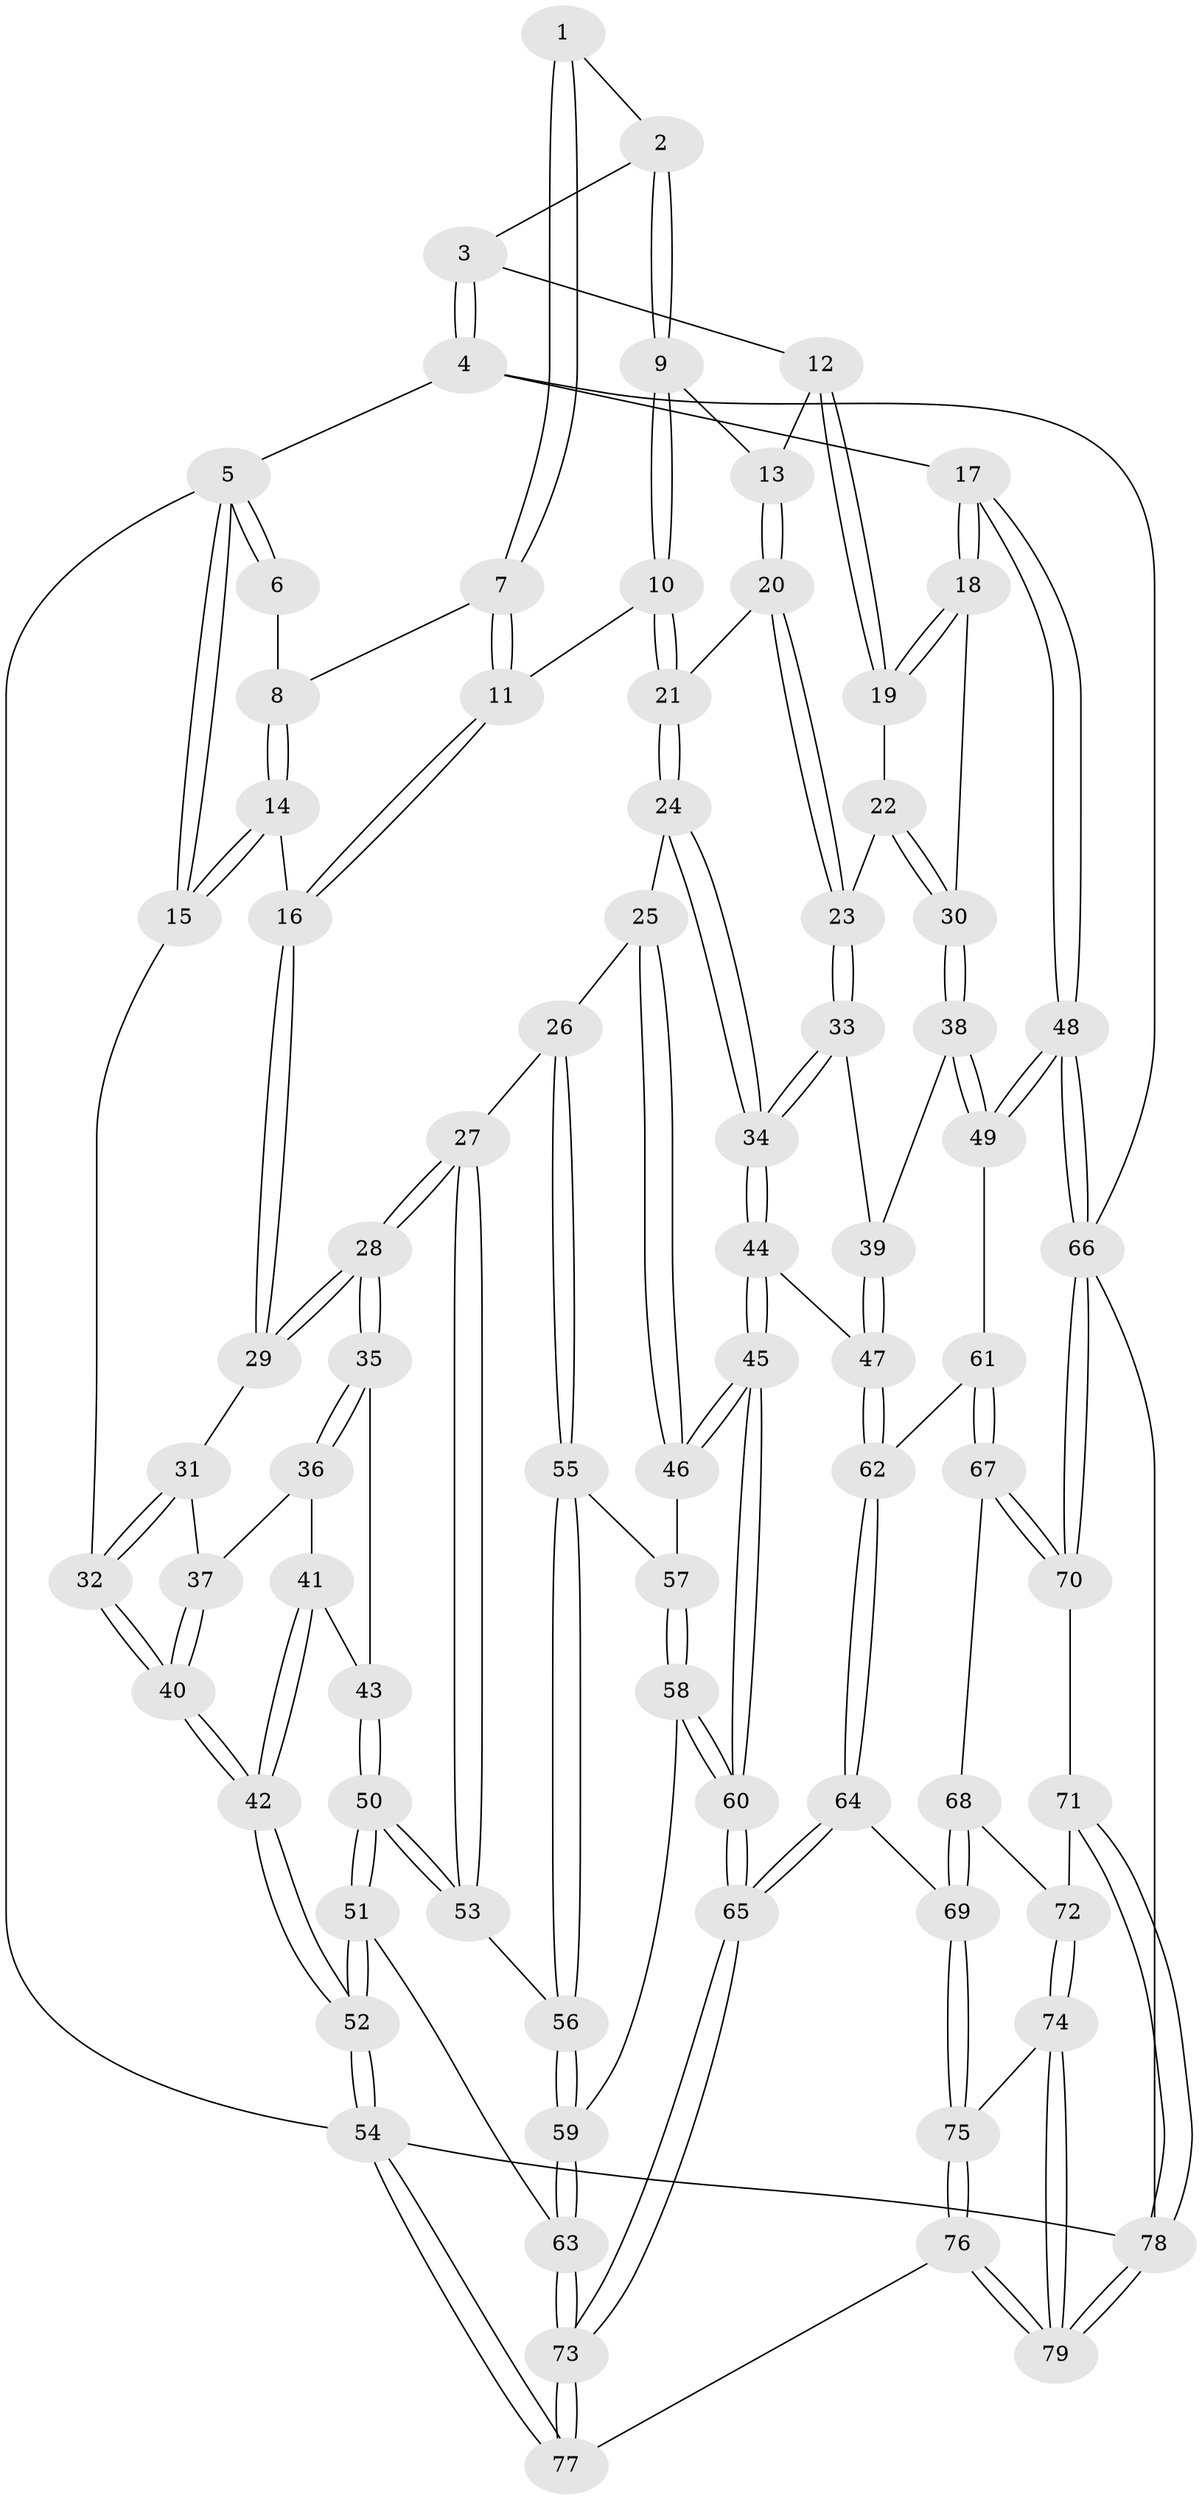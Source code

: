 // coarse degree distribution, {4: 0.6818181818181818, 5: 0.25, 6: 0.045454545454545456, 3: 0.022727272727272728}
// Generated by graph-tools (version 1.1) at 2025/42/03/06/25 10:42:33]
// undirected, 79 vertices, 194 edges
graph export_dot {
graph [start="1"]
  node [color=gray90,style=filled];
  1 [pos="+0.408387375797228+0"];
  2 [pos="+0.6226814928909266+0"];
  3 [pos="+0.7631074644689678+0"];
  4 [pos="+1+0"];
  5 [pos="+0+0"];
  6 [pos="+0.11096807827589544+0"];
  7 [pos="+0.3861107905120992+0.014345964360092714"];
  8 [pos="+0.20292286488672698+0.06800874074826282"];
  9 [pos="+0.5202854282731663+0.1085788604585209"];
  10 [pos="+0.43985768951292037+0.16091472313216754"];
  11 [pos="+0.405449851175232+0.14172533724550052"];
  12 [pos="+0.7496505387368448+0.10493273739398064"];
  13 [pos="+0.7407094334193309+0.11828965560582767"];
  14 [pos="+0.19647050460118107+0.1292387912164308"];
  15 [pos="+0+0.05482232149723642"];
  16 [pos="+0.2410129052618486+0.2053031170904103"];
  17 [pos="+1+0.13074599962894062"];
  18 [pos="+1+0.1723177053449922"];
  19 [pos="+0.9465637224017273+0.18602710662212754"];
  20 [pos="+0.7129103728763827+0.20507419260840148"];
  21 [pos="+0.47592228980391627+0.22633385495753405"];
  22 [pos="+0.8860394928040306+0.2909810592100611"];
  23 [pos="+0.7198454722349722+0.27218501210841617"];
  24 [pos="+0.47451735177932325+0.3299780088996402"];
  25 [pos="+0.4376830966450794+0.3497290944707326"];
  26 [pos="+0.28483402762853455+0.4052857112892657"];
  27 [pos="+0.2837780920575795+0.4046878630960789"];
  28 [pos="+0.24711079513272802+0.3639715092138383"];
  29 [pos="+0.22179644866113435+0.2607825351306863"];
  30 [pos="+0.9121045762895368+0.38017576159208916"];
  31 [pos="+0.15746424830106573+0.2601467490109692"];
  32 [pos="+0+0.12001352533666504"];
  33 [pos="+0.7101900222276812+0.322589223591614"];
  34 [pos="+0.5233185869931318+0.3638101135302689"];
  35 [pos="+0.17437388946497898+0.3881216398170775"];
  36 [pos="+0.04037147588987394+0.34830136219122715"];
  37 [pos="+0.0403252213460674+0.34822080808733774"];
  38 [pos="+0.8873153787446368+0.48966264632347034"];
  39 [pos="+0.7149733471471935+0.3344293552208584"];
  40 [pos="+0+0.12996808934700604"];
  41 [pos="+0.044035015412335315+0.4053325913338647"];
  42 [pos="+0+0.5528280744746012"];
  43 [pos="+0.08926096783329598+0.448576027780372"];
  44 [pos="+0.564311161262984+0.5502411107556598"];
  45 [pos="+0.53925568586742+0.5653458182646109"];
  46 [pos="+0.45575158650607905+0.5443273439432093"];
  47 [pos="+0.6182279343691761+0.5526397352976964"];
  48 [pos="+1+0.6523291313145411"];
  49 [pos="+0.9040327159103231+0.534126314326037"];
  50 [pos="+0.0601755561809125+0.5734142387263604"];
  51 [pos="+0+0.7361292534941015"];
  52 [pos="+0+0.73846054509413"];
  53 [pos="+0.11562232826298027+0.5699981263452097"];
  54 [pos="+0+1"];
  55 [pos="+0.33670141232462325+0.5334393214384868"];
  56 [pos="+0.1873975111232355+0.6044817662981097"];
  57 [pos="+0.33757623389538316+0.5343798234865564"];
  58 [pos="+0.3319113794114618+0.6971808619740071"];
  59 [pos="+0.24166908631293316+0.7349423188802076"];
  60 [pos="+0.4759871053871587+0.7698830666130174"];
  61 [pos="+0.7594791225383821+0.6035706781732131"];
  62 [pos="+0.6929937327851412+0.5916412480537038"];
  63 [pos="+0.20097371293042618+0.7836549484224934"];
  64 [pos="+0.5748752515117657+0.8349630778196769"];
  65 [pos="+0.5043546933813323+0.8349476784614747"];
  66 [pos="+1+0.7110592044795395"];
  67 [pos="+0.759002366450199+0.6651515653941699"];
  68 [pos="+0.7546174468685328+0.696129371638396"];
  69 [pos="+0.6204898905349258+0.8471106166661121"];
  70 [pos="+0.9548072584108867+0.8380926481872434"];
  71 [pos="+0.9321146705381212+0.8520406841189982"];
  72 [pos="+0.8230623852789166+0.8527821252839876"];
  73 [pos="+0.33541365864350464+1"];
  74 [pos="+0.7277453951016258+0.8978478414521235"];
  75 [pos="+0.6413385220274332+0.8610367620275562"];
  76 [pos="+0.5997139228035357+1"];
  77 [pos="+0.3238395100183721+1"];
  78 [pos="+0.8298576080594748+1"];
  79 [pos="+0.7849044443658894+1"];
  1 -- 2;
  1 -- 7;
  1 -- 7;
  2 -- 3;
  2 -- 9;
  2 -- 9;
  3 -- 4;
  3 -- 4;
  3 -- 12;
  4 -- 5;
  4 -- 17;
  4 -- 66;
  5 -- 6;
  5 -- 6;
  5 -- 15;
  5 -- 15;
  5 -- 54;
  6 -- 8;
  7 -- 8;
  7 -- 11;
  7 -- 11;
  8 -- 14;
  8 -- 14;
  9 -- 10;
  9 -- 10;
  9 -- 13;
  10 -- 11;
  10 -- 21;
  10 -- 21;
  11 -- 16;
  11 -- 16;
  12 -- 13;
  12 -- 19;
  12 -- 19;
  13 -- 20;
  13 -- 20;
  14 -- 15;
  14 -- 15;
  14 -- 16;
  15 -- 32;
  16 -- 29;
  16 -- 29;
  17 -- 18;
  17 -- 18;
  17 -- 48;
  17 -- 48;
  18 -- 19;
  18 -- 19;
  18 -- 30;
  19 -- 22;
  20 -- 21;
  20 -- 23;
  20 -- 23;
  21 -- 24;
  21 -- 24;
  22 -- 23;
  22 -- 30;
  22 -- 30;
  23 -- 33;
  23 -- 33;
  24 -- 25;
  24 -- 34;
  24 -- 34;
  25 -- 26;
  25 -- 46;
  25 -- 46;
  26 -- 27;
  26 -- 55;
  26 -- 55;
  27 -- 28;
  27 -- 28;
  27 -- 53;
  27 -- 53;
  28 -- 29;
  28 -- 29;
  28 -- 35;
  28 -- 35;
  29 -- 31;
  30 -- 38;
  30 -- 38;
  31 -- 32;
  31 -- 32;
  31 -- 37;
  32 -- 40;
  32 -- 40;
  33 -- 34;
  33 -- 34;
  33 -- 39;
  34 -- 44;
  34 -- 44;
  35 -- 36;
  35 -- 36;
  35 -- 43;
  36 -- 37;
  36 -- 41;
  37 -- 40;
  37 -- 40;
  38 -- 39;
  38 -- 49;
  38 -- 49;
  39 -- 47;
  39 -- 47;
  40 -- 42;
  40 -- 42;
  41 -- 42;
  41 -- 42;
  41 -- 43;
  42 -- 52;
  42 -- 52;
  43 -- 50;
  43 -- 50;
  44 -- 45;
  44 -- 45;
  44 -- 47;
  45 -- 46;
  45 -- 46;
  45 -- 60;
  45 -- 60;
  46 -- 57;
  47 -- 62;
  47 -- 62;
  48 -- 49;
  48 -- 49;
  48 -- 66;
  48 -- 66;
  49 -- 61;
  50 -- 51;
  50 -- 51;
  50 -- 53;
  50 -- 53;
  51 -- 52;
  51 -- 52;
  51 -- 63;
  52 -- 54;
  52 -- 54;
  53 -- 56;
  54 -- 77;
  54 -- 77;
  54 -- 78;
  55 -- 56;
  55 -- 56;
  55 -- 57;
  56 -- 59;
  56 -- 59;
  57 -- 58;
  57 -- 58;
  58 -- 59;
  58 -- 60;
  58 -- 60;
  59 -- 63;
  59 -- 63;
  60 -- 65;
  60 -- 65;
  61 -- 62;
  61 -- 67;
  61 -- 67;
  62 -- 64;
  62 -- 64;
  63 -- 73;
  63 -- 73;
  64 -- 65;
  64 -- 65;
  64 -- 69;
  65 -- 73;
  65 -- 73;
  66 -- 70;
  66 -- 70;
  66 -- 78;
  67 -- 68;
  67 -- 70;
  67 -- 70;
  68 -- 69;
  68 -- 69;
  68 -- 72;
  69 -- 75;
  69 -- 75;
  70 -- 71;
  71 -- 72;
  71 -- 78;
  71 -- 78;
  72 -- 74;
  72 -- 74;
  73 -- 77;
  73 -- 77;
  74 -- 75;
  74 -- 79;
  74 -- 79;
  75 -- 76;
  75 -- 76;
  76 -- 77;
  76 -- 79;
  76 -- 79;
  78 -- 79;
  78 -- 79;
}

